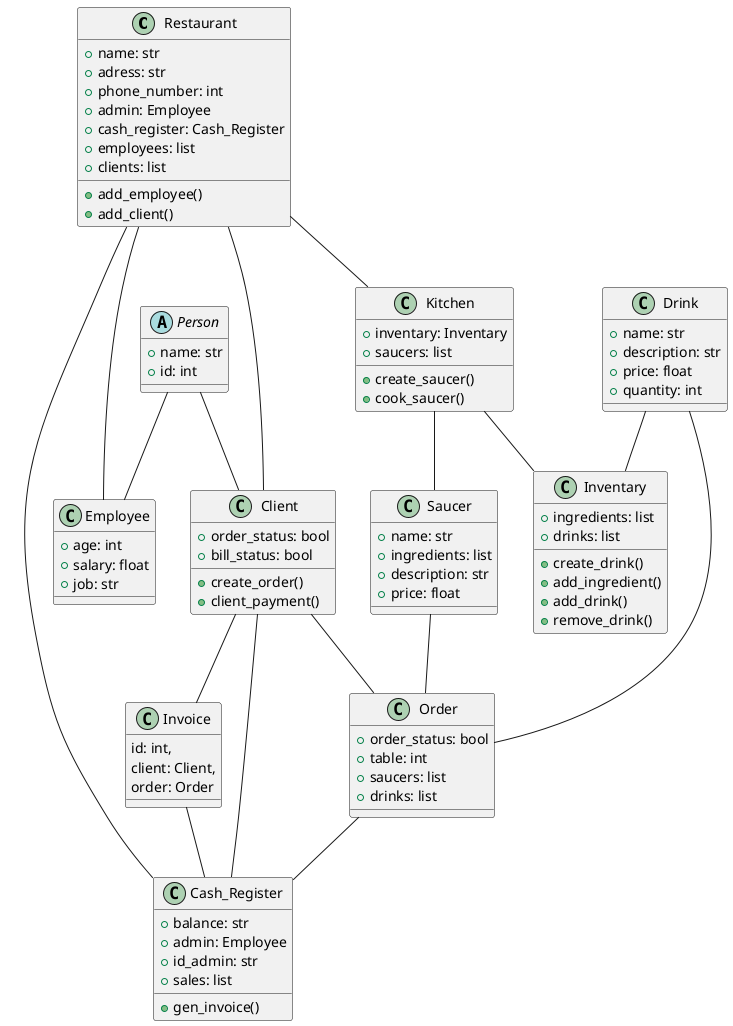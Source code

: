 @startuml

class Restaurant{
+name: str
+adress: str
+phone_number: int
+admin: Employee
+cash_register: Cash_Register
+employees: list
+clients: list
+add_employee()
+add_client()  
}

abstract class "Person"{
+name: str
+id: int 
}

class Employee{
+age: int
+salary: float
+job: str  
}

class Client{
+order_status: bool
+bill_status: bool
+create_order()
+client_payment()
} 
	
class Saucer{
+name: str
+ingredients: list
+description: str
+price: float 
}

class Drink{
+name: str
+description: str
+price: float
+quantity: int 
}

class Order{
+order_status: bool
+table: int
+saucers: list 
+drinks: list
}

class Invoice{
id: int,
client: Client,
order: Order  
}

class Kitchen{
+inventary: Inventary
+saucers: list
+create_saucer()
+cook_saucer()
}

class Cash_Register{
+balance: str
+admin: Employee
+id_admin: str
+sales: list
+gen_invoice()
}

class Inventary{
+ingredients: list
+drinks: list
+create_drink()
+add_ingredient()
+add_drink()
+remove_drink()
}

Person -- Client
Person -- Employee
Restaurant -- Client
Restaurant -- Employee
Restaurant -- Kitchen
Restaurant -- Cash_Register
Invoice -- Cash_Register
Kitchen-- Inventary
Kitchen-- Saucer
Saucer -- Order
Drink -- Order
Drink --Inventary

Client -- Invoice
Client -- Order
Order -- Cash_Register
Client -- Cash_Register

@enduml